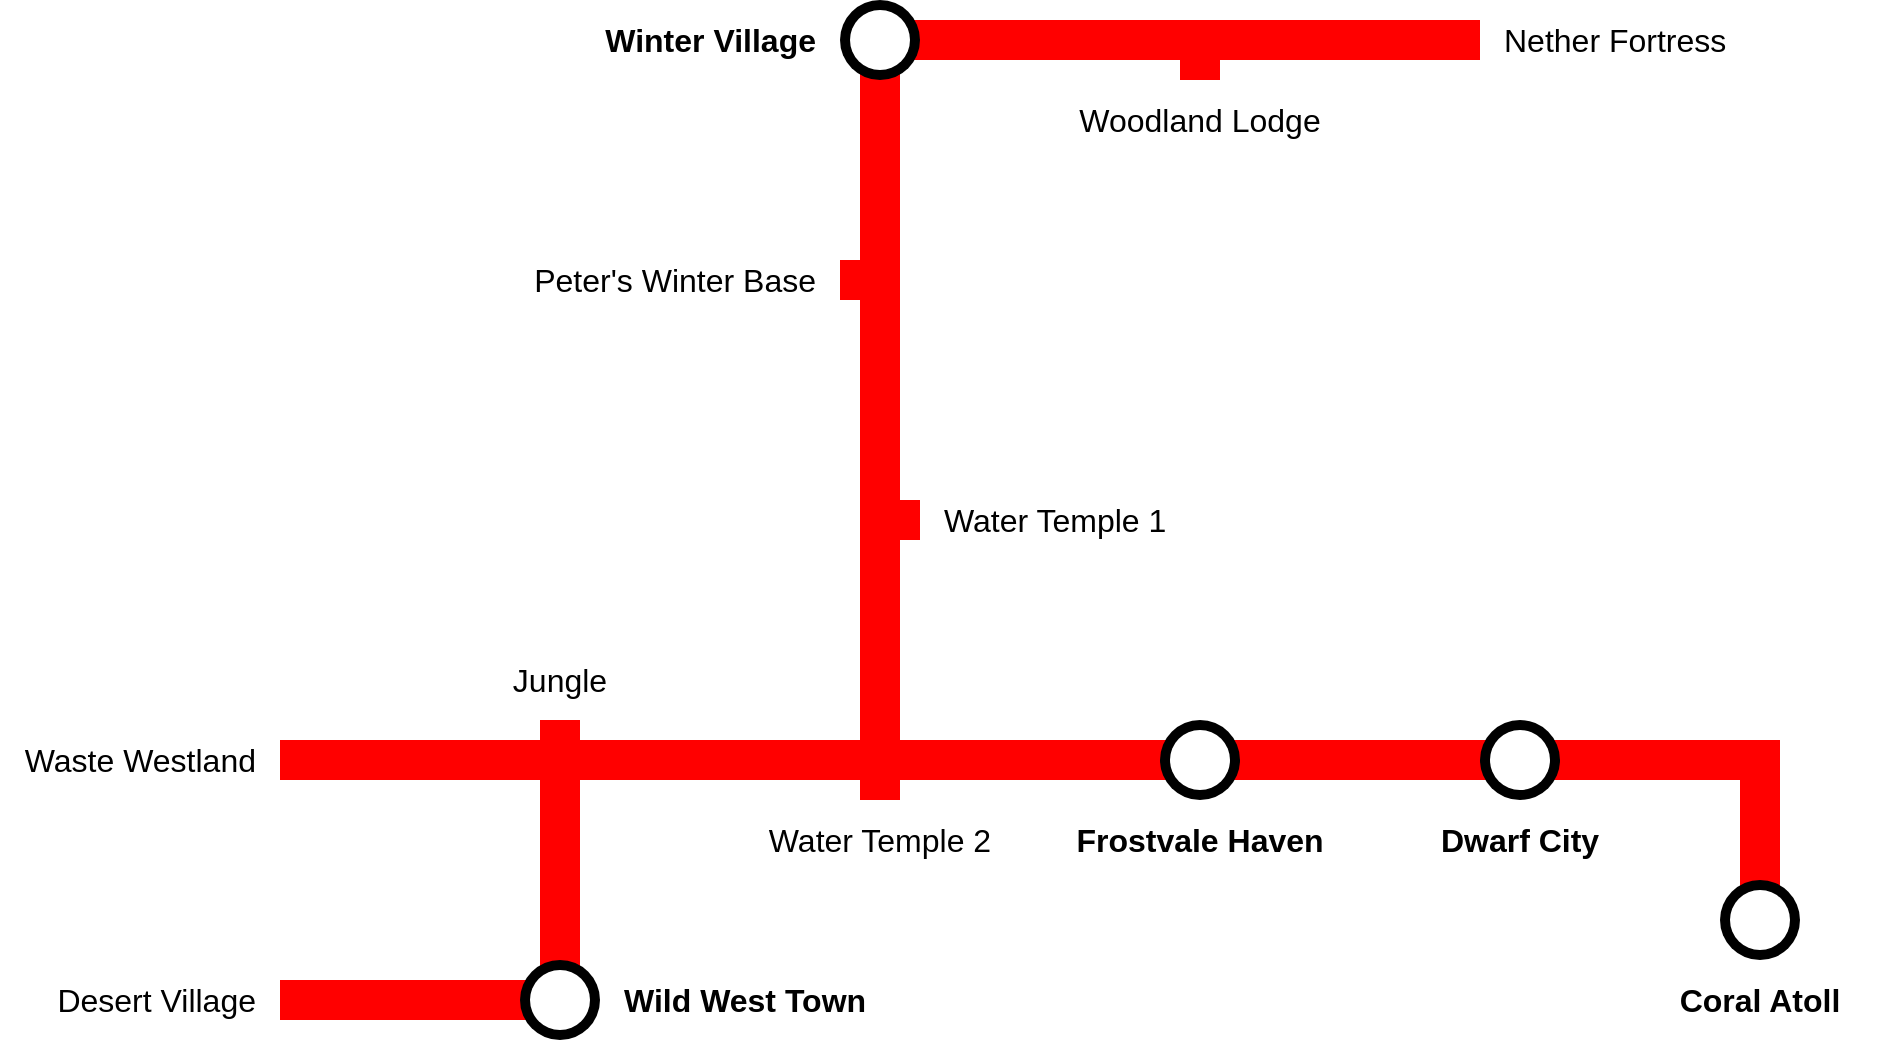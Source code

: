 <mxfile version="24.6.4" type="device">
  <diagram name="Page-1" id="w9uUlAbbZwOWABu_Ap5f">
    <mxGraphModel dx="2261" dy="754" grid="1" gridSize="10" guides="1" tooltips="1" connect="1" arrows="1" fold="1" page="1" pageScale="1" pageWidth="827" pageHeight="1169" math="0" shadow="0">
      <root>
        <mxCell id="0" />
        <mxCell id="1" parent="0" />
        <mxCell id="4_-89yE1YnSWs541QLyp-12" value="" style="rounded=0;whiteSpace=wrap;html=1;strokeColor=none;fillColor=#FF0000;rotation=90;" vertex="1" parent="1">
          <mxGeometry x="775" y="605" width="90" height="20" as="geometry" />
        </mxCell>
        <mxCell id="4_-89yE1YnSWs541QLyp-11" value="" style="rounded=0;whiteSpace=wrap;html=1;strokeColor=none;fillColor=#FF0000;" vertex="1" parent="1">
          <mxGeometry x="710" y="570" width="120" height="20" as="geometry" />
        </mxCell>
        <mxCell id="PywOUl384Lz0mvU4agYD-52" value="" style="rounded=0;whiteSpace=wrap;html=1;strokeColor=none;fillColor=#FF0000;" parent="1" vertex="1">
          <mxGeometry x="380" y="210" width="300" height="20" as="geometry" />
        </mxCell>
        <mxCell id="PywOUl384Lz0mvU4agYD-35" value="" style="rounded=0;whiteSpace=wrap;html=1;strokeColor=none;fillColor=#FF0000;" parent="1" vertex="1">
          <mxGeometry x="80" y="690" width="130" height="20" as="geometry" />
        </mxCell>
        <mxCell id="PywOUl384Lz0mvU4agYD-21" value="" style="rounded=0;whiteSpace=wrap;html=1;strokeColor=none;fillColor=#FF0000;" parent="1" vertex="1">
          <mxGeometry x="210" y="560" width="20" height="10" as="geometry" />
        </mxCell>
        <mxCell id="PywOUl384Lz0mvU4agYD-10" value="" style="rounded=0;whiteSpace=wrap;html=1;strokeColor=none;fillColor=#FF0000;" parent="1" vertex="1">
          <mxGeometry x="370" y="230" width="20" height="350" as="geometry" />
        </mxCell>
        <mxCell id="PywOUl384Lz0mvU4agYD-1" value="" style="ellipse;whiteSpace=wrap;html=1;aspect=fixed;fillColor=#000000;strokeColor=none;" parent="1" vertex="1">
          <mxGeometry x="360" y="200" width="40" height="40" as="geometry" />
        </mxCell>
        <mxCell id="PywOUl384Lz0mvU4agYD-2" value="" style="ellipse;whiteSpace=wrap;html=1;aspect=fixed;strokeColor=none;" parent="1" vertex="1">
          <mxGeometry x="365" y="205" width="30" height="30" as="geometry" />
        </mxCell>
        <mxCell id="PywOUl384Lz0mvU4agYD-3" value="Winter Village" style="text;html=1;align=right;verticalAlign=middle;whiteSpace=wrap;rounded=0;fontStyle=1;fontSize=16;strokeColor=none;" parent="1" vertex="1">
          <mxGeometry x="220" y="200" width="130" height="40" as="geometry" />
        </mxCell>
        <mxCell id="PywOUl384Lz0mvU4agYD-6" value="Water Temple 1" style="text;html=1;align=left;verticalAlign=middle;whiteSpace=wrap;rounded=0;fontStyle=0;fontSize=16;strokeColor=none;" parent="1" vertex="1">
          <mxGeometry x="410" y="440" width="130" height="40" as="geometry" />
        </mxCell>
        <mxCell id="PywOUl384Lz0mvU4agYD-9" value="Water Temple 2" style="text;html=1;align=center;verticalAlign=middle;whiteSpace=wrap;rounded=0;fontStyle=0;fontSize=16;strokeColor=none;" parent="1" vertex="1">
          <mxGeometry x="315" y="600" width="130" height="40" as="geometry" />
        </mxCell>
        <mxCell id="PywOUl384Lz0mvU4agYD-16" value="Jungle" style="text;html=1;align=center;verticalAlign=middle;whiteSpace=wrap;rounded=0;fontStyle=0;fontSize=16;strokeColor=none;" parent="1" vertex="1">
          <mxGeometry x="155" y="520" width="130" height="40" as="geometry" />
        </mxCell>
        <mxCell id="PywOUl384Lz0mvU4agYD-20" value="Waste Westland" style="text;html=1;align=right;verticalAlign=middle;whiteSpace=wrap;rounded=0;fontStyle=0;fontSize=16;strokeColor=none;" parent="1" vertex="1">
          <mxGeometry x="-50" y="560" width="120" height="40" as="geometry" />
        </mxCell>
        <mxCell id="PywOUl384Lz0mvU4agYD-22" value="" style="rounded=0;whiteSpace=wrap;html=1;strokeColor=none;fillColor=#FF0000;" parent="1" vertex="1">
          <mxGeometry x="210" y="585" width="20" height="115" as="geometry" />
        </mxCell>
        <mxCell id="PywOUl384Lz0mvU4agYD-27" value="" style="ellipse;whiteSpace=wrap;html=1;aspect=fixed;fillColor=#000000;strokeColor=none;" parent="1" vertex="1">
          <mxGeometry x="200" y="680" width="40" height="40" as="geometry" />
        </mxCell>
        <mxCell id="PywOUl384Lz0mvU4agYD-28" value="" style="ellipse;whiteSpace=wrap;html=1;aspect=fixed;strokeColor=none;" parent="1" vertex="1">
          <mxGeometry x="205" y="685" width="30" height="30" as="geometry" />
        </mxCell>
        <mxCell id="PywOUl384Lz0mvU4agYD-29" value="Wild West Town" style="text;html=1;align=left;verticalAlign=middle;whiteSpace=wrap;rounded=0;fontStyle=1;fontSize=16;strokeColor=none;" parent="1" vertex="1">
          <mxGeometry x="250" y="680" width="130" height="40" as="geometry" />
        </mxCell>
        <mxCell id="PywOUl384Lz0mvU4agYD-30" value="" style="rounded=0;whiteSpace=wrap;html=1;strokeColor=none;fillColor=#FF0000;" parent="1" vertex="1">
          <mxGeometry x="370" y="450" width="30" height="20" as="geometry" />
        </mxCell>
        <mxCell id="PywOUl384Lz0mvU4agYD-31" value="" style="rounded=0;whiteSpace=wrap;html=1;strokeColor=none;fillColor=#FF0000;" parent="1" vertex="1">
          <mxGeometry x="80" y="570" width="620" height="20" as="geometry" />
        </mxCell>
        <mxCell id="PywOUl384Lz0mvU4agYD-34" value="Desert Village" style="text;html=1;align=right;verticalAlign=middle;whiteSpace=wrap;rounded=0;fontStyle=0;fontSize=16;strokeColor=none;" parent="1" vertex="1">
          <mxGeometry x="-60" y="680" width="130" height="40" as="geometry" />
        </mxCell>
        <mxCell id="PywOUl384Lz0mvU4agYD-36" value="" style="rounded=0;whiteSpace=wrap;html=1;strokeColor=none;fillColor=#FF0000;" parent="1" vertex="1">
          <mxGeometry x="370" y="590" width="20" height="10" as="geometry" />
        </mxCell>
        <mxCell id="PywOUl384Lz0mvU4agYD-37" value="" style="ellipse;whiteSpace=wrap;html=1;aspect=fixed;fillColor=#000000;strokeColor=none;" parent="1" vertex="1">
          <mxGeometry x="520" y="560" width="40" height="40" as="geometry" />
        </mxCell>
        <mxCell id="PywOUl384Lz0mvU4agYD-38" value="" style="ellipse;whiteSpace=wrap;html=1;aspect=fixed;strokeColor=none;" parent="1" vertex="1">
          <mxGeometry x="525" y="565" width="30" height="30" as="geometry" />
        </mxCell>
        <mxCell id="PywOUl384Lz0mvU4agYD-39" value="Frostvale Haven" style="text;html=1;align=center;verticalAlign=middle;whiteSpace=wrap;rounded=0;fontStyle=1;fontSize=16;strokeColor=none;" parent="1" vertex="1">
          <mxGeometry x="475" y="600" width="130" height="40" as="geometry" />
        </mxCell>
        <mxCell id="PywOUl384Lz0mvU4agYD-44" value="" style="ellipse;whiteSpace=wrap;html=1;aspect=fixed;fillColor=#000000;strokeColor=none;" parent="1" vertex="1">
          <mxGeometry x="680" y="560" width="40" height="40" as="geometry" />
        </mxCell>
        <mxCell id="PywOUl384Lz0mvU4agYD-45" value="" style="ellipse;whiteSpace=wrap;html=1;aspect=fixed;strokeColor=none;" parent="1" vertex="1">
          <mxGeometry x="685" y="565" width="30" height="30" as="geometry" />
        </mxCell>
        <mxCell id="PywOUl384Lz0mvU4agYD-46" value="Dwarf City" style="text;html=1;align=center;verticalAlign=middle;whiteSpace=wrap;rounded=0;fontStyle=1;fontSize=16;strokeColor=none;" parent="1" vertex="1">
          <mxGeometry x="635" y="600" width="130" height="40" as="geometry" />
        </mxCell>
        <mxCell id="PywOUl384Lz0mvU4agYD-49" value="Peter&#39;s Winter Base" style="text;html=1;align=right;verticalAlign=middle;whiteSpace=wrap;rounded=0;fontStyle=0;fontSize=16;strokeColor=none;" parent="1" vertex="1">
          <mxGeometry x="180" y="320" width="170" height="40" as="geometry" />
        </mxCell>
        <mxCell id="PywOUl384Lz0mvU4agYD-50" value="" style="rounded=0;whiteSpace=wrap;html=1;strokeColor=none;fillColor=#FF0000;" parent="1" vertex="1">
          <mxGeometry x="360" y="330" width="25" height="20" as="geometry" />
        </mxCell>
        <mxCell id="PywOUl384Lz0mvU4agYD-53" value="" style="rounded=0;whiteSpace=wrap;html=1;strokeColor=none;fillColor=#FF0000;" parent="1" vertex="1">
          <mxGeometry x="530" y="210" width="20" height="30" as="geometry" />
        </mxCell>
        <mxCell id="PywOUl384Lz0mvU4agYD-54" value="Woodland Lodge" style="text;html=1;align=center;verticalAlign=middle;whiteSpace=wrap;rounded=0;fontStyle=0;fontSize=16;strokeColor=none;" parent="1" vertex="1">
          <mxGeometry x="475" y="240" width="130" height="40" as="geometry" />
        </mxCell>
        <mxCell id="PywOUl384Lz0mvU4agYD-55" value="Nether Fortress" style="text;html=1;align=left;verticalAlign=middle;whiteSpace=wrap;rounded=0;fontStyle=0;fontSize=16;strokeColor=none;" parent="1" vertex="1">
          <mxGeometry x="690" y="200" width="130" height="40" as="geometry" />
        </mxCell>
        <mxCell id="4_-89yE1YnSWs541QLyp-6" value="" style="ellipse;whiteSpace=wrap;html=1;aspect=fixed;fillColor=#000000;strokeColor=none;" vertex="1" parent="1">
          <mxGeometry x="800" y="640" width="40" height="40" as="geometry" />
        </mxCell>
        <mxCell id="4_-89yE1YnSWs541QLyp-7" value="" style="ellipse;whiteSpace=wrap;html=1;aspect=fixed;strokeColor=none;" vertex="1" parent="1">
          <mxGeometry x="805" y="645" width="30" height="30" as="geometry" />
        </mxCell>
        <mxCell id="4_-89yE1YnSWs541QLyp-8" value="Coral Atoll" style="text;html=1;align=center;verticalAlign=middle;whiteSpace=wrap;rounded=0;fontStyle=1;fontSize=16;strokeColor=none;" vertex="1" parent="1">
          <mxGeometry x="755" y="680" width="130" height="40" as="geometry" />
        </mxCell>
      </root>
    </mxGraphModel>
  </diagram>
</mxfile>
